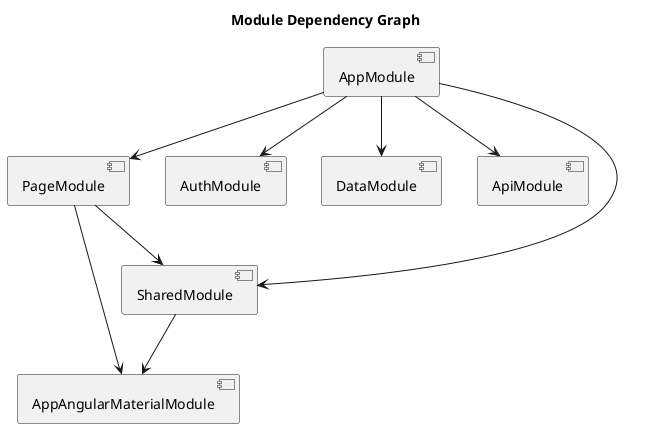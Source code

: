 @startuml

title Module Dependency Graph

[AppModule] --> [PageModule]
[AppModule] --> [AuthModule]
[AppModule] --> [DataModule]
[AppModule] --> [ApiModule]
[AppModule] --> [SharedModule]
[PageModule] --> [SharedModule]
[PageModule] --> [AppAngularMaterialModule]
[SharedModule] --> [AppAngularMaterialModule]

@enduml